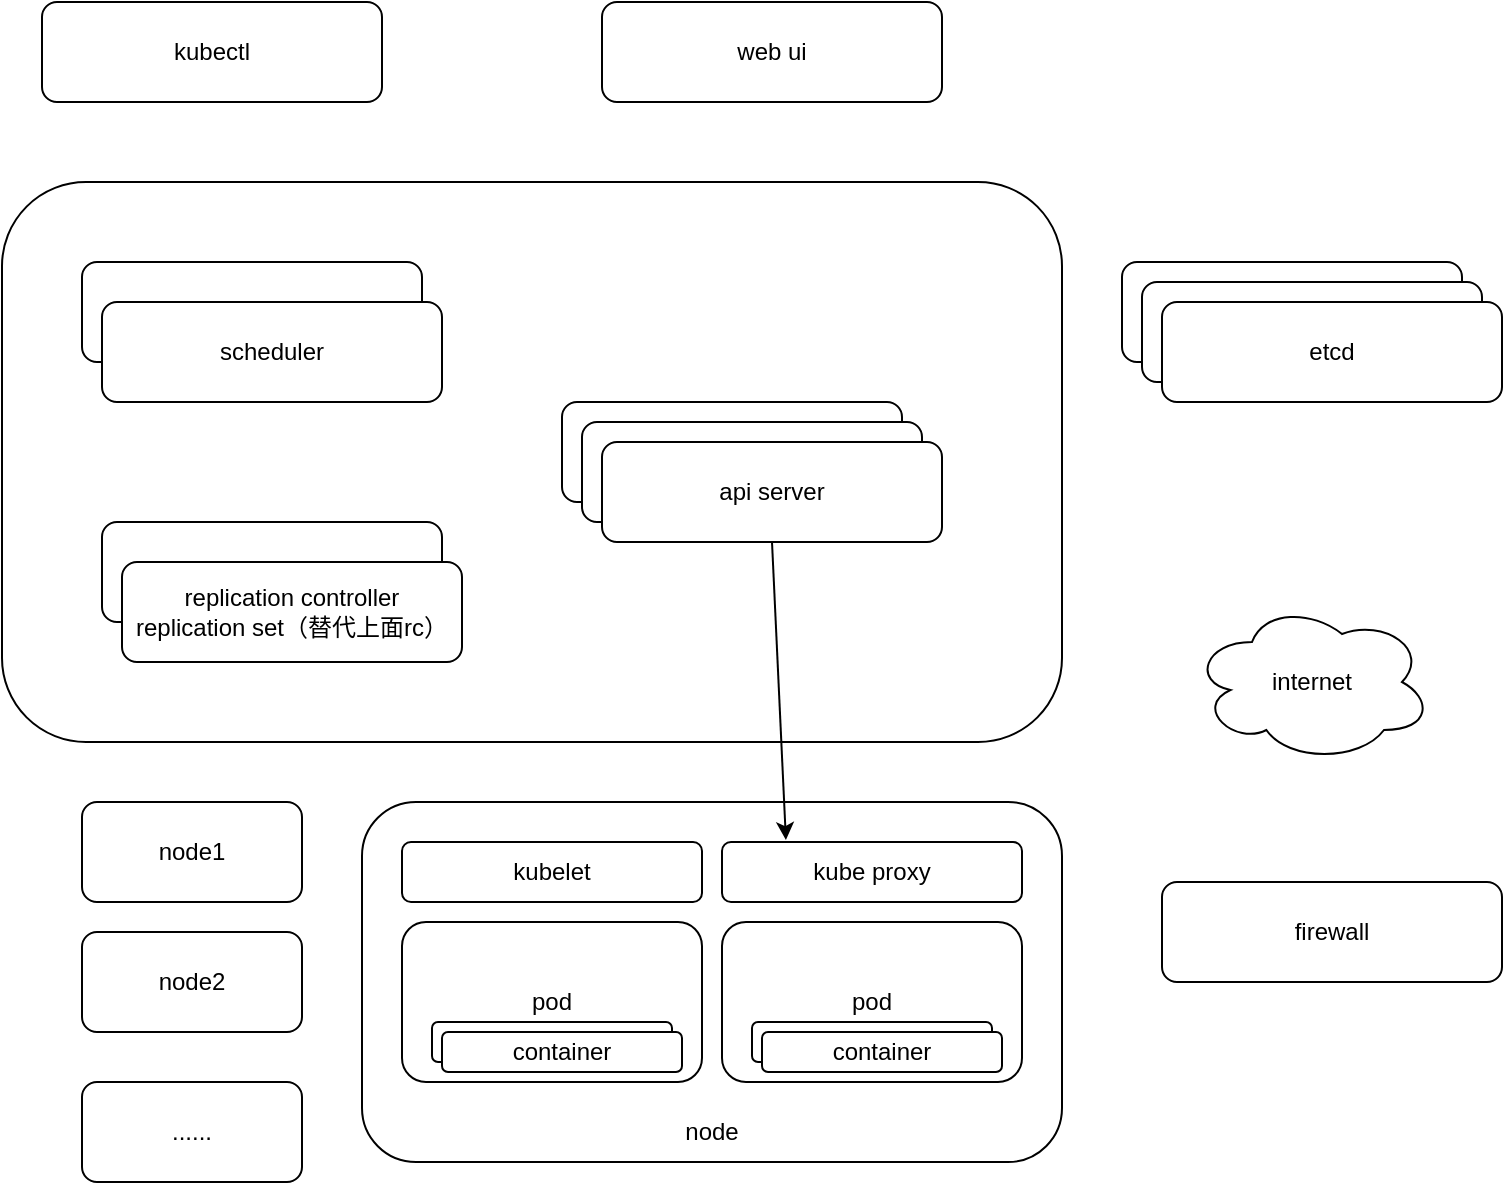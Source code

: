 <mxfile version="12.6.5" type="device"><diagram id="tYYWlgbkLF7H1b7p0eOx" name="组件"><mxGraphModel dx="1102" dy="676" grid="1" gridSize="10" guides="1" tooltips="1" connect="1" arrows="1" fold="1" page="1" pageScale="1" pageWidth="850" pageHeight="1100" math="0" shadow="0"><root><mxCell id="0"/><mxCell id="1" parent="0"/><mxCell id="E5WVGvIpXyr0V5bM9QqS-3" value="" style="rounded=1;whiteSpace=wrap;html=1;" vertex="1" parent="1"><mxGeometry x="60" y="150" width="530" height="280" as="geometry"/></mxCell><mxCell id="E5WVGvIpXyr0V5bM9QqS-14" value="" style="rounded=1;whiteSpace=wrap;html=1;" vertex="1" parent="1"><mxGeometry x="100" y="190" width="170" height="50" as="geometry"/></mxCell><mxCell id="E5WVGvIpXyr0V5bM9QqS-15" value="" style="rounded=1;whiteSpace=wrap;html=1;" vertex="1" parent="1"><mxGeometry x="110" y="320" width="170" height="50" as="geometry"/></mxCell><mxCell id="E5WVGvIpXyr0V5bM9QqS-16" value="&lt;span style=&quot;white-space: normal&quot;&gt;replication controller&lt;br&gt;&lt;/span&gt;replication set（替代上面rc）&lt;span style=&quot;white-space: normal&quot;&gt;&lt;br&gt;&lt;/span&gt;" style="rounded=1;whiteSpace=wrap;html=1;" vertex="1" parent="1"><mxGeometry x="120" y="340" width="170" height="50" as="geometry"/></mxCell><mxCell id="E5WVGvIpXyr0V5bM9QqS-5" value="scheduler" style="rounded=1;whiteSpace=wrap;html=1;" vertex="1" parent="1"><mxGeometry x="110" y="210" width="170" height="50" as="geometry"/></mxCell><mxCell id="E5WVGvIpXyr0V5bM9QqS-17" value="" style="rounded=1;whiteSpace=wrap;html=1;" vertex="1" parent="1"><mxGeometry x="340" y="260" width="170" height="50" as="geometry"/></mxCell><mxCell id="E5WVGvIpXyr0V5bM9QqS-18" value="" style="rounded=1;whiteSpace=wrap;html=1;" vertex="1" parent="1"><mxGeometry x="350" y="270" width="170" height="50" as="geometry"/></mxCell><mxCell id="E5WVGvIpXyr0V5bM9QqS-21" value="api server" style="rounded=1;whiteSpace=wrap;html=1;" vertex="1" parent="1"><mxGeometry x="360" y="280" width="170" height="50" as="geometry"/></mxCell><mxCell id="E5WVGvIpXyr0V5bM9QqS-22" value="kubectl" style="rounded=1;whiteSpace=wrap;html=1;" vertex="1" parent="1"><mxGeometry x="80" y="60" width="170" height="50" as="geometry"/></mxCell><mxCell id="E5WVGvIpXyr0V5bM9QqS-23" value="web ui" style="rounded=1;whiteSpace=wrap;html=1;" vertex="1" parent="1"><mxGeometry x="360" y="60" width="170" height="50" as="geometry"/></mxCell><mxCell id="E5WVGvIpXyr0V5bM9QqS-24" value="node1" style="rounded=1;whiteSpace=wrap;html=1;" vertex="1" parent="1"><mxGeometry x="100" y="460" width="110" height="50" as="geometry"/></mxCell><mxCell id="E5WVGvIpXyr0V5bM9QqS-26" value="node2" style="rounded=1;whiteSpace=wrap;html=1;" vertex="1" parent="1"><mxGeometry x="100" y="525" width="110" height="50" as="geometry"/></mxCell><mxCell id="E5WVGvIpXyr0V5bM9QqS-27" value="......" style="rounded=1;whiteSpace=wrap;html=1;" vertex="1" parent="1"><mxGeometry x="100" y="600" width="110" height="50" as="geometry"/></mxCell><mxCell id="E5WVGvIpXyr0V5bM9QqS-28" value="" style="rounded=1;whiteSpace=wrap;html=1;" vertex="1" parent="1"><mxGeometry x="240" y="460" width="350" height="180" as="geometry"/></mxCell><mxCell id="E5WVGvIpXyr0V5bM9QqS-29" value="kubelet" style="rounded=1;whiteSpace=wrap;html=1;" vertex="1" parent="1"><mxGeometry x="260" y="480" width="150" height="30" as="geometry"/></mxCell><mxCell id="E5WVGvIpXyr0V5bM9QqS-30" value="kube proxy" style="rounded=1;whiteSpace=wrap;html=1;" vertex="1" parent="1"><mxGeometry x="420" y="480" width="150" height="30" as="geometry"/></mxCell><mxCell id="E5WVGvIpXyr0V5bM9QqS-31" value="pod" style="rounded=1;whiteSpace=wrap;html=1;" vertex="1" parent="1"><mxGeometry x="260" y="520" width="150" height="80" as="geometry"/></mxCell><mxCell id="E5WVGvIpXyr0V5bM9QqS-32" value="" style="rounded=1;whiteSpace=wrap;html=1;" vertex="1" parent="1"><mxGeometry x="275" y="570" width="120" height="20" as="geometry"/></mxCell><mxCell id="E5WVGvIpXyr0V5bM9QqS-33" value="container" style="rounded=1;whiteSpace=wrap;html=1;" vertex="1" parent="1"><mxGeometry x="280" y="575" width="120" height="20" as="geometry"/></mxCell><mxCell id="E5WVGvIpXyr0V5bM9QqS-34" value="pod" style="rounded=1;whiteSpace=wrap;html=1;" vertex="1" parent="1"><mxGeometry x="420" y="520" width="150" height="80" as="geometry"/></mxCell><mxCell id="E5WVGvIpXyr0V5bM9QqS-35" value="" style="rounded=1;whiteSpace=wrap;html=1;" vertex="1" parent="1"><mxGeometry x="435" y="570" width="120" height="20" as="geometry"/></mxCell><mxCell id="E5WVGvIpXyr0V5bM9QqS-36" value="container" style="rounded=1;whiteSpace=wrap;html=1;" vertex="1" parent="1"><mxGeometry x="440" y="575" width="120" height="20" as="geometry"/></mxCell><mxCell id="E5WVGvIpXyr0V5bM9QqS-37" value="node" style="text;html=1;strokeColor=none;fillColor=none;align=center;verticalAlign=middle;whiteSpace=wrap;rounded=0;" vertex="1" parent="1"><mxGeometry x="395" y="615" width="40" height="20" as="geometry"/></mxCell><mxCell id="E5WVGvIpXyr0V5bM9QqS-38" value="" style="rounded=1;whiteSpace=wrap;html=1;" vertex="1" parent="1"><mxGeometry x="620" y="190" width="170" height="50" as="geometry"/></mxCell><mxCell id="E5WVGvIpXyr0V5bM9QqS-39" value="firewall" style="rounded=1;whiteSpace=wrap;html=1;" vertex="1" parent="1"><mxGeometry x="640" y="500" width="170" height="50" as="geometry"/></mxCell><mxCell id="E5WVGvIpXyr0V5bM9QqS-40" value="internet" style="ellipse;shape=cloud;whiteSpace=wrap;html=1;" vertex="1" parent="1"><mxGeometry x="655" y="360" width="120" height="80" as="geometry"/></mxCell><mxCell id="E5WVGvIpXyr0V5bM9QqS-42" value="" style="rounded=1;whiteSpace=wrap;html=1;" vertex="1" parent="1"><mxGeometry x="630" y="200" width="170" height="50" as="geometry"/></mxCell><mxCell id="E5WVGvIpXyr0V5bM9QqS-41" value="etcd" style="rounded=1;whiteSpace=wrap;html=1;" vertex="1" parent="1"><mxGeometry x="640" y="210" width="170" height="50" as="geometry"/></mxCell><mxCell id="E5WVGvIpXyr0V5bM9QqS-44" value="" style="endArrow=classic;html=1;exitX=0.5;exitY=1;exitDx=0;exitDy=0;entryX=0.213;entryY=-0.033;entryDx=0;entryDy=0;entryPerimeter=0;" edge="1" parent="1" source="E5WVGvIpXyr0V5bM9QqS-21" target="E5WVGvIpXyr0V5bM9QqS-30"><mxGeometry width="50" height="50" relative="1" as="geometry"><mxPoint x="510" y="750" as="sourcePoint"/><mxPoint x="560" y="700" as="targetPoint"/></mxGeometry></mxCell></root></mxGraphModel></diagram></mxfile>